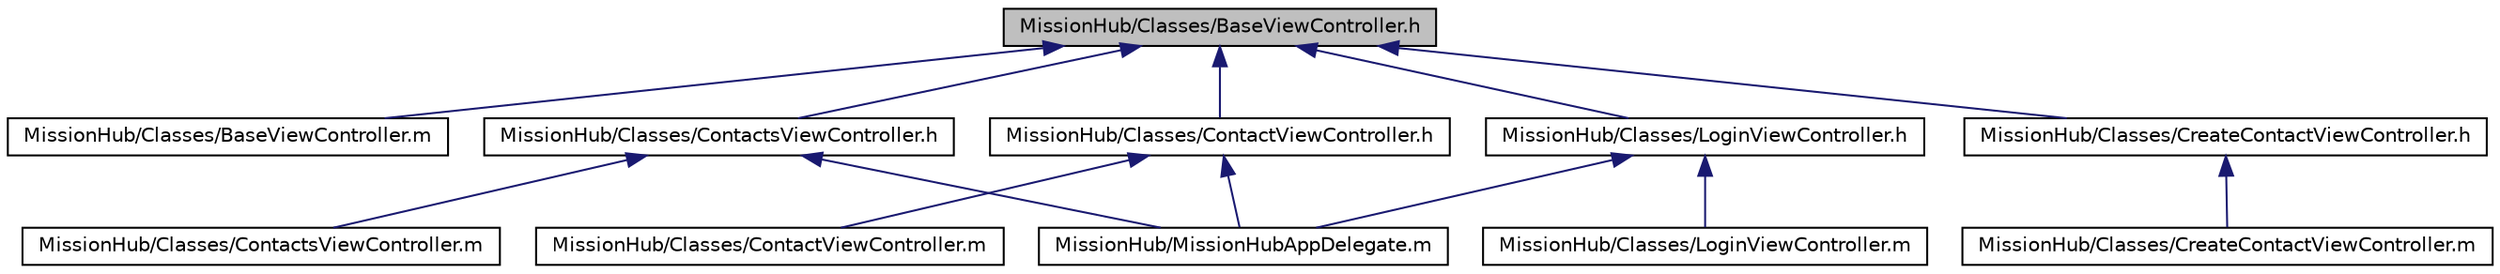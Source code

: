 digraph G
{
  edge [fontname="Helvetica",fontsize="10",labelfontname="Helvetica",labelfontsize="10"];
  node [fontname="Helvetica",fontsize="10",shape=record];
  Node1 [label="MissionHub/Classes/BaseViewController.h",height=0.2,width=0.4,color="black", fillcolor="grey75", style="filled" fontcolor="black"];
  Node1 -> Node2 [dir="back",color="midnightblue",fontsize="10",style="solid",fontname="Helvetica"];
  Node2 [label="MissionHub/Classes/BaseViewController.m",height=0.2,width=0.4,color="black", fillcolor="white", style="filled",URL="$_base_view_controller_8m.html"];
  Node1 -> Node3 [dir="back",color="midnightblue",fontsize="10",style="solid",fontname="Helvetica"];
  Node3 [label="MissionHub/Classes/ContactsViewController.h",height=0.2,width=0.4,color="black", fillcolor="white", style="filled",URL="$_contacts_view_controller_8h.html"];
  Node3 -> Node4 [dir="back",color="midnightblue",fontsize="10",style="solid",fontname="Helvetica"];
  Node4 [label="MissionHub/Classes/ContactsViewController.m",height=0.2,width=0.4,color="black", fillcolor="white", style="filled",URL="$_contacts_view_controller_8m.html"];
  Node3 -> Node5 [dir="back",color="midnightblue",fontsize="10",style="solid",fontname="Helvetica"];
  Node5 [label="MissionHub/MissionHubAppDelegate.m",height=0.2,width=0.4,color="black", fillcolor="white", style="filled",URL="$_mission_hub_app_delegate_8m.html"];
  Node1 -> Node6 [dir="back",color="midnightblue",fontsize="10",style="solid",fontname="Helvetica"];
  Node6 [label="MissionHub/Classes/ContactViewController.h",height=0.2,width=0.4,color="black", fillcolor="white", style="filled",URL="$_contact_view_controller_8h.html"];
  Node6 -> Node7 [dir="back",color="midnightblue",fontsize="10",style="solid",fontname="Helvetica"];
  Node7 [label="MissionHub/Classes/ContactViewController.m",height=0.2,width=0.4,color="black", fillcolor="white", style="filled",URL="$_contact_view_controller_8m.html"];
  Node6 -> Node5 [dir="back",color="midnightblue",fontsize="10",style="solid",fontname="Helvetica"];
  Node1 -> Node8 [dir="back",color="midnightblue",fontsize="10",style="solid",fontname="Helvetica"];
  Node8 [label="MissionHub/Classes/CreateContactViewController.h",height=0.2,width=0.4,color="black", fillcolor="white", style="filled",URL="$_create_contact_view_controller_8h.html"];
  Node8 -> Node9 [dir="back",color="midnightblue",fontsize="10",style="solid",fontname="Helvetica"];
  Node9 [label="MissionHub/Classes/CreateContactViewController.m",height=0.2,width=0.4,color="black", fillcolor="white", style="filled",URL="$_create_contact_view_controller_8m.html"];
  Node1 -> Node10 [dir="back",color="midnightblue",fontsize="10",style="solid",fontname="Helvetica"];
  Node10 [label="MissionHub/Classes/LoginViewController.h",height=0.2,width=0.4,color="black", fillcolor="white", style="filled",URL="$_login_view_controller_8h.html"];
  Node10 -> Node11 [dir="back",color="midnightblue",fontsize="10",style="solid",fontname="Helvetica"];
  Node11 [label="MissionHub/Classes/LoginViewController.m",height=0.2,width=0.4,color="black", fillcolor="white", style="filled",URL="$_login_view_controller_8m.html"];
  Node10 -> Node5 [dir="back",color="midnightblue",fontsize="10",style="solid",fontname="Helvetica"];
}
